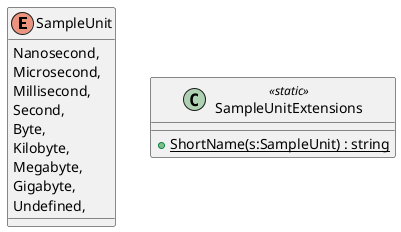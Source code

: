 @startuml
enum SampleUnit {
    Nanosecond,
    Microsecond,
    Millisecond,
    Second,
    Byte,
    Kilobyte,
    Megabyte,
    Gigabyte,
    Undefined,
}
class SampleUnitExtensions <<static>> {
    + {static} ShortName(s:SampleUnit) : string
}
@enduml
